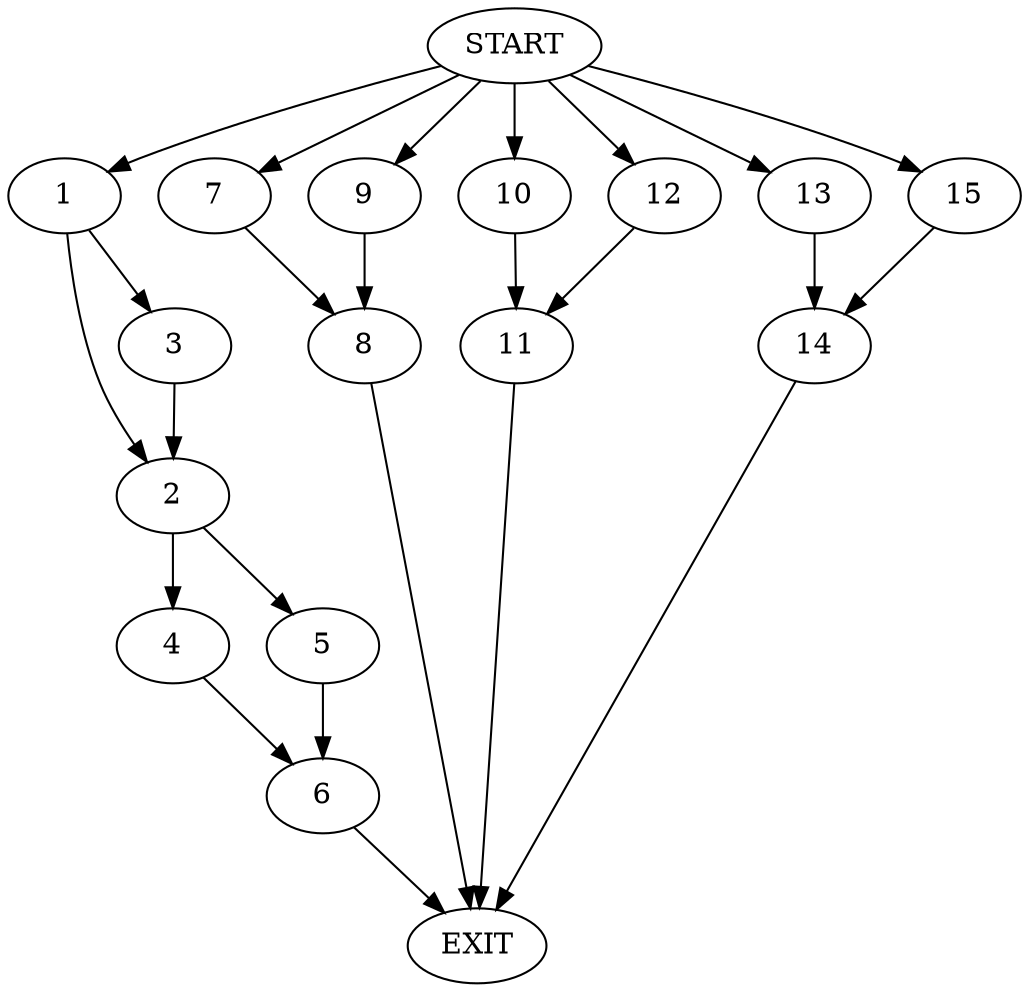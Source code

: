digraph {
0 [label="START"]
16 [label="EXIT"]
0 -> 1
1 -> 2
1 -> 3
3 -> 2
2 -> 4
2 -> 5
4 -> 6
5 -> 6
6 -> 16
0 -> 7
7 -> 8
8 -> 16
0 -> 9
9 -> 8
0 -> 10
10 -> 11
11 -> 16
0 -> 12
12 -> 11
0 -> 13
13 -> 14
14 -> 16
0 -> 15
15 -> 14
}
